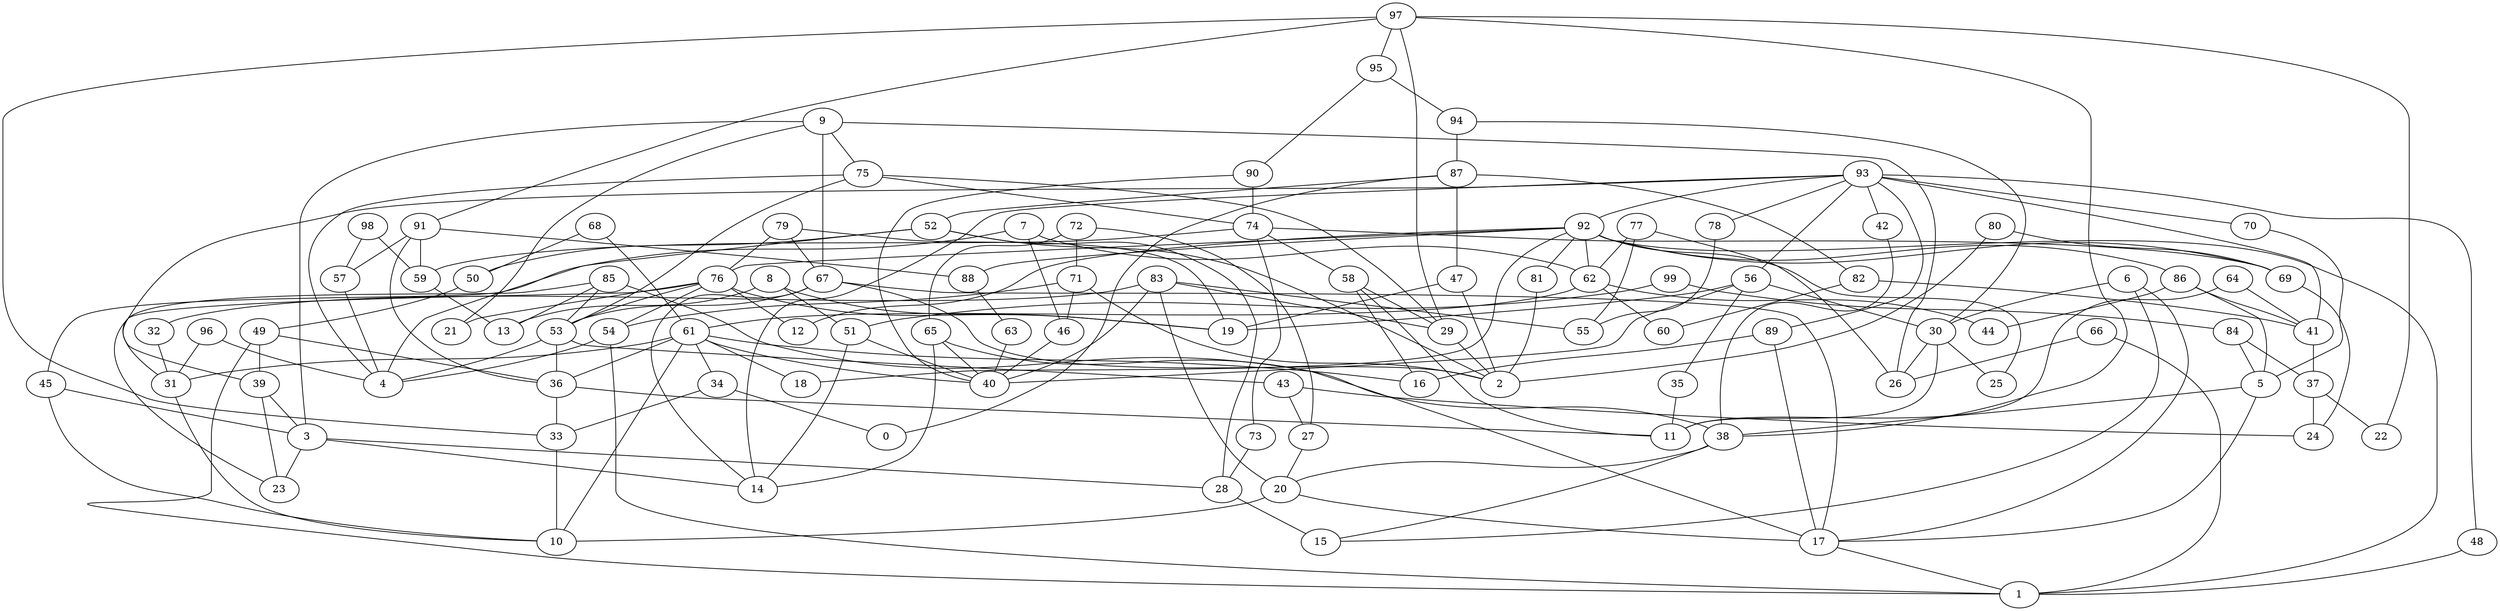 digraph GG_graph {

subgraph G_graph {
edge [color = black]
"94" -> "87" [dir = none]
"94" -> "30" [dir = none]
"74" -> "58" [dir = none]
"74" -> "73" [dir = none]
"74" -> "69" [dir = none]
"74" -> "59" [dir = none]
"72" -> "27" [dir = none]
"72" -> "65" [dir = none]
"72" -> "71" [dir = none]
"77" -> "62" [dir = none]
"77" -> "26" [dir = none]
"77" -> "55" [dir = none]
"78" -> "55" [dir = none]
"68" -> "50" [dir = none]
"68" -> "61" [dir = none]
"91" -> "59" [dir = none]
"91" -> "36" [dir = none]
"91" -> "88" [dir = none]
"91" -> "57" [dir = none]
"71" -> "2" [dir = none]
"71" -> "46" [dir = none]
"71" -> "54" [dir = none]
"83" -> "32" [dir = none]
"83" -> "55" [dir = none]
"83" -> "29" [dir = none]
"83" -> "40" [dir = none]
"83" -> "20" [dir = none]
"51" -> "14" [dir = none]
"51" -> "40" [dir = none]
"7" -> "46" [dir = none]
"7" -> "62" [dir = none]
"7" -> "45" [dir = none]
"65" -> "40" [dir = none]
"65" -> "14" [dir = none]
"65" -> "17" [dir = none]
"75" -> "29" [dir = none]
"75" -> "53" [dir = none]
"75" -> "4" [dir = none]
"75" -> "74" [dir = none]
"99" -> "84" [dir = none]
"99" -> "51" [dir = none]
"29" -> "2" [dir = none]
"36" -> "33" [dir = none]
"36" -> "11" [dir = none]
"58" -> "11" [dir = none]
"58" -> "16" [dir = none]
"58" -> "29" [dir = none]
"84" -> "37" [dir = none]
"84" -> "5" [dir = none]
"30" -> "25" [dir = none]
"30" -> "11" [dir = none]
"30" -> "26" [dir = none]
"8" -> "13" [dir = none]
"8" -> "51" [dir = none]
"8" -> "19" [dir = none]
"35" -> "11" [dir = none]
"90" -> "74" [dir = none]
"90" -> "40" [dir = none]
"49" -> "1" [dir = none]
"49" -> "36" [dir = none]
"49" -> "39" [dir = none]
"39" -> "23" [dir = none]
"39" -> "3" [dir = none]
"88" -> "63" [dir = none]
"63" -> "40" [dir = none]
"54" -> "4" [dir = none]
"54" -> "1" [dir = none]
"53" -> "36" [dir = none]
"53" -> "4" [dir = none]
"53" -> "43" [dir = none]
"52" -> "28" [dir = none]
"52" -> "4" [dir = none]
"52" -> "2" [dir = none]
"52" -> "50" [dir = none]
"50" -> "49" [dir = none]
"67" -> "17" [dir = none]
"67" -> "14" [dir = none]
"67" -> "53" [dir = none]
"67" -> "2" [dir = none]
"59" -> "13" [dir = none]
"92" -> "86" [dir = none]
"92" -> "88" [dir = none]
"92" -> "81" [dir = none]
"92" -> "69" [dir = none]
"92" -> "76" [dir = none]
"92" -> "62" [dir = none]
"92" -> "25" [dir = none]
"92" -> "12" [dir = none]
"92" -> "1" [dir = none]
"92" -> "18" [dir = none]
"98" -> "57" [dir = none]
"98" -> "59" [dir = none]
"82" -> "60" [dir = none]
"82" -> "41" [dir = none]
"89" -> "17" [dir = none]
"89" -> "16" [dir = none]
"93" -> "42" [dir = none]
"93" -> "41" [dir = none]
"93" -> "70" [dir = none]
"93" -> "56" [dir = none]
"93" -> "39" [dir = none]
"93" -> "14" [dir = none]
"93" -> "92" [dir = none]
"93" -> "78" [dir = none]
"93" -> "89" [dir = none]
"93" -> "48" [dir = none]
"9" -> "21" [dir = none]
"9" -> "75" [dir = none]
"9" -> "26" [dir = none]
"9" -> "67" [dir = none]
"9" -> "3" [dir = none]
"48" -> "1" [dir = none]
"38" -> "20" [dir = none]
"38" -> "15" [dir = none]
"61" -> "31" [dir = none]
"61" -> "40" [dir = none]
"61" -> "34" [dir = none]
"61" -> "36" [dir = none]
"61" -> "18" [dir = none]
"61" -> "16" [dir = none]
"61" -> "10" [dir = none]
"73" -> "28" [dir = none]
"62" -> "44" [dir = none]
"62" -> "61" [dir = none]
"62" -> "60" [dir = none]
"3" -> "23" [dir = none]
"3" -> "14" [dir = none]
"3" -> "28" [dir = none]
"46" -> "40" [dir = none]
"37" -> "22" [dir = none]
"37" -> "24" [dir = none]
"34" -> "33" [dir = none]
"34" -> "0" [dir = none]
"56" -> "30" [dir = none]
"56" -> "19" [dir = none]
"56" -> "35" [dir = none]
"56" -> "40" [dir = none]
"79" -> "76" [dir = none]
"79" -> "67" [dir = none]
"79" -> "19" [dir = none]
"64" -> "11" [dir = none]
"64" -> "41" [dir = none]
"41" -> "37" [dir = none]
"28" -> "15" [dir = none]
"17" -> "1" [dir = none]
"87" -> "0" [dir = none]
"87" -> "47" [dir = none]
"87" -> "52" [dir = none]
"87" -> "82" [dir = none]
"5" -> "17" [dir = none]
"5" -> "38" [dir = none]
"70" -> "5" [dir = none]
"66" -> "1" [dir = none]
"66" -> "26" [dir = none]
"95" -> "90" [dir = none]
"95" -> "94" [dir = none]
"69" -> "24" [dir = none]
"81" -> "2" [dir = none]
"86" -> "5" [dir = none]
"86" -> "41" [dir = none]
"86" -> "44" [dir = none]
"20" -> "10" [dir = none]
"20" -> "17" [dir = none]
"27" -> "20" [dir = none]
"6" -> "15" [dir = none]
"6" -> "30" [dir = none]
"6" -> "17" [dir = none]
"33" -> "10" [dir = none]
"42" -> "38" [dir = none]
"80" -> "69" [dir = none]
"80" -> "2" [dir = none]
"97" -> "33" [dir = none]
"97" -> "91" [dir = none]
"97" -> "29" [dir = none]
"97" -> "38" [dir = none]
"97" -> "95" [dir = none]
"97" -> "22" [dir = none]
"45" -> "10" [dir = none]
"45" -> "3" [dir = none]
"57" -> "4" [dir = none]
"31" -> "10" [dir = none]
"85" -> "13" [dir = none]
"85" -> "53" [dir = none]
"85" -> "31" [dir = none]
"85" -> "38" [dir = none]
"32" -> "31" [dir = none]
"43" -> "27" [dir = none]
"43" -> "24" [dir = none]
"47" -> "2" [dir = none]
"47" -> "19" [dir = none]
"96" -> "31" [dir = none]
"96" -> "4" [dir = none]
"76" -> "19" [dir = none]
"76" -> "53" [dir = none]
"76" -> "23" [dir = none]
"76" -> "12" [dir = none]
"76" -> "21" [dir = none]
"76" -> "54" [dir = none]
}

}
